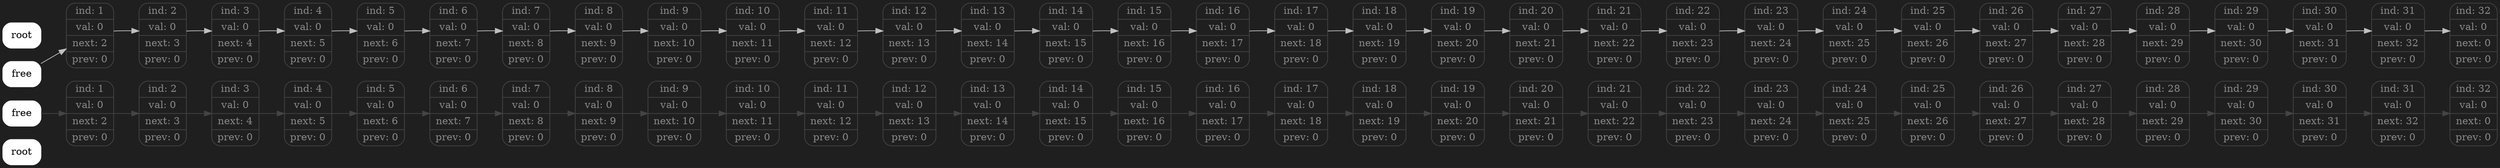 digraph G {
node [shape=Mrecord];
rankdir=LR;
bgcolor="grey12";
"0"[style="filled";color="#FFFFFF";fontcolor="#000000";label="root"];
"free"[style="filled";color="#FFFFFF";fontcolor="#000000";label="free"];
"free" -> "_1"[color="#444444"; fontcolor="green"];
"_1"[color="#444444";fontcolor="#888888";label="ind: 1 | val: 0 | next: 2 | prev: 0 "];
"_2"[color="#444444";fontcolor="#888888";label="ind: 2 | val: 0 | next: 3 | prev: 0 "];
"_3"[color="#444444";fontcolor="#888888";label="ind: 3 | val: 0 | next: 4 | prev: 0 "];
"_4"[color="#444444";fontcolor="#888888";label="ind: 4 | val: 0 | next: 5 | prev: 0 "];
"_5"[color="#444444";fontcolor="#888888";label="ind: 5 | val: 0 | next: 6 | prev: 0 "];
"_6"[color="#444444";fontcolor="#888888";label="ind: 6 | val: 0 | next: 7 | prev: 0 "];
"_7"[color="#444444";fontcolor="#888888";label="ind: 7 | val: 0 | next: 8 | prev: 0 "];
"_8"[color="#444444";fontcolor="#888888";label="ind: 8 | val: 0 | next: 9 | prev: 0 "];
"_9"[color="#444444";fontcolor="#888888";label="ind: 9 | val: 0 | next: 10 | prev: 0 "];
"_10"[color="#444444";fontcolor="#888888";label="ind: 10 | val: 0 | next: 11 | prev: 0 "];
"_11"[color="#444444";fontcolor="#888888";label="ind: 11 | val: 0 | next: 12 | prev: 0 "];
"_12"[color="#444444";fontcolor="#888888";label="ind: 12 | val: 0 | next: 13 | prev: 0 "];
"_13"[color="#444444";fontcolor="#888888";label="ind: 13 | val: 0 | next: 14 | prev: 0 "];
"_14"[color="#444444";fontcolor="#888888";label="ind: 14 | val: 0 | next: 15 | prev: 0 "];
"_15"[color="#444444";fontcolor="#888888";label="ind: 15 | val: 0 | next: 16 | prev: 0 "];
"_16"[color="#444444";fontcolor="#888888";label="ind: 16 | val: 0 | next: 17 | prev: 0 "];
"_17"[color="#444444";fontcolor="#888888";label="ind: 17 | val: 0 | next: 18 | prev: 0 "];
"_18"[color="#444444";fontcolor="#888888";label="ind: 18 | val: 0 | next: 19 | prev: 0 "];
"_19"[color="#444444";fontcolor="#888888";label="ind: 19 | val: 0 | next: 20 | prev: 0 "];
"_20"[color="#444444";fontcolor="#888888";label="ind: 20 | val: 0 | next: 21 | prev: 0 "];
"_21"[color="#444444";fontcolor="#888888";label="ind: 21 | val: 0 | next: 22 | prev: 0 "];
"_22"[color="#444444";fontcolor="#888888";label="ind: 22 | val: 0 | next: 23 | prev: 0 "];
"_23"[color="#444444";fontcolor="#888888";label="ind: 23 | val: 0 | next: 24 | prev: 0 "];
"_24"[color="#444444";fontcolor="#888888";label="ind: 24 | val: 0 | next: 25 | prev: 0 "];
"_25"[color="#444444";fontcolor="#888888";label="ind: 25 | val: 0 | next: 26 | prev: 0 "];
"_26"[color="#444444";fontcolor="#888888";label="ind: 26 | val: 0 | next: 27 | prev: 0 "];
"_27"[color="#444444";fontcolor="#888888";label="ind: 27 | val: 0 | next: 28 | prev: 0 "];
"_28"[color="#444444";fontcolor="#888888";label="ind: 28 | val: 0 | next: 29 | prev: 0 "];
"_29"[color="#444444";fontcolor="#888888";label="ind: 29 | val: 0 | next: 30 | prev: 0 "];
"_30"[color="#444444";fontcolor="#888888";label="ind: 30 | val: 0 | next: 31 | prev: 0 "];
"_31"[color="#444444";fontcolor="#888888";label="ind: 31 | val: 0 | next: 32 | prev: 0 "];
"_32"[color="#444444";fontcolor="#888888";label="ind: 32 | val: 0 | next: 0 | prev: 0 "];
"_1" -> "_2"[color="#444444"; fontcolor="green"];
"_2" -> "_3"[color="#444444"; fontcolor="green"];
"_3" -> "_4"[color="#444444"; fontcolor="green"];
"_4" -> "_5"[color="#444444"; fontcolor="green"];
"_5" -> "_6"[color="#444444"; fontcolor="green"];
"_6" -> "_7"[color="#444444"; fontcolor="green"];
"_7" -> "_8"[color="#444444"; fontcolor="green"];
"_8" -> "_9"[color="#444444"; fontcolor="green"];
"_9" -> "_10"[color="#444444"; fontcolor="green"];
"_10" -> "_11"[color="#444444"; fontcolor="green"];
"_11" -> "_12"[color="#444444"; fontcolor="green"];
"_12" -> "_13"[color="#444444"; fontcolor="green"];
"_13" -> "_14"[color="#444444"; fontcolor="green"];
"_14" -> "_15"[color="#444444"; fontcolor="green"];
"_15" -> "_16"[color="#444444"; fontcolor="green"];
"_16" -> "_17"[color="#444444"; fontcolor="green"];
"_17" -> "_18"[color="#444444"; fontcolor="green"];
"_18" -> "_19"[color="#444444"; fontcolor="green"];
"_19" -> "_20"[color="#444444"; fontcolor="green"];
"_20" -> "_21"[color="#444444"; fontcolor="green"];
"_21" -> "_22"[color="#444444"; fontcolor="green"];
"_22" -> "_23"[color="#444444"; fontcolor="green"];
"_23" -> "_24"[color="#444444"; fontcolor="green"];
"_24" -> "_25"[color="#444444"; fontcolor="green"];
"_25" -> "_26"[color="#444444"; fontcolor="green"];
"_26" -> "_27"[color="#444444"; fontcolor="green"];
"_27" -> "_28"[color="#444444"; fontcolor="green"];
"_28" -> "_29"[color="#444444"; fontcolor="green"];
"_29" -> "_30"[color="#444444"; fontcolor="green"];
"_30" -> "_31"[color="#444444"; fontcolor="green"];
"_31" -> "_32"[color="#444444"; fontcolor="green"];
"physical_0"[style=filled; color="#FFFFFF";fontcolor="#000000";label="root"];
"physical_free"[style=filled; color="#FFFFFF";fontcolor="#000000";label="free"];
"physical_free" -> "physical_1"[color=gray];
"physical_1"[color="#444444";fontcolor="#888888";label="ind: 1 | val: 0 | next: 2 | prev: 0"];
"physical_0" -> "physical_1"[color=invis; thickness=1000; weight="10000"];
"physical_2"[color="#444444";fontcolor="#888888";label="ind: 2 | val: 0 | next: 3 | prev: 0"];
"physical_1" -> "physical_2"[color=invis; thickness=1000; weight="10000"];
"physical_3"[color="#444444";fontcolor="#888888";label="ind: 3 | val: 0 | next: 4 | prev: 0"];
"physical_2" -> "physical_3"[color=invis; thickness=1000; weight="10000"];
"physical_4"[color="#444444";fontcolor="#888888";label="ind: 4 | val: 0 | next: 5 | prev: 0"];
"physical_3" -> "physical_4"[color=invis; thickness=1000; weight="10000"];
"physical_5"[color="#444444";fontcolor="#888888";label="ind: 5 | val: 0 | next: 6 | prev: 0"];
"physical_4" -> "physical_5"[color=invis; thickness=1000; weight="10000"];
"physical_6"[color="#444444";fontcolor="#888888";label="ind: 6 | val: 0 | next: 7 | prev: 0"];
"physical_5" -> "physical_6"[color=invis; thickness=1000; weight="10000"];
"physical_7"[color="#444444";fontcolor="#888888";label="ind: 7 | val: 0 | next: 8 | prev: 0"];
"physical_6" -> "physical_7"[color=invis; thickness=1000; weight="10000"];
"physical_8"[color="#444444";fontcolor="#888888";label="ind: 8 | val: 0 | next: 9 | prev: 0"];
"physical_7" -> "physical_8"[color=invis; thickness=1000; weight="10000"];
"physical_9"[color="#444444";fontcolor="#888888";label="ind: 9 | val: 0 | next: 10 | prev: 0"];
"physical_8" -> "physical_9"[color=invis; thickness=1000; weight="10000"];
"physical_10"[color="#444444";fontcolor="#888888";label="ind: 10 | val: 0 | next: 11 | prev: 0"];
"physical_9" -> "physical_10"[color=invis; thickness=1000; weight="10000"];
"physical_11"[color="#444444";fontcolor="#888888";label="ind: 11 | val: 0 | next: 12 | prev: 0"];
"physical_10" -> "physical_11"[color=invis; thickness=1000; weight="10000"];
"physical_12"[color="#444444";fontcolor="#888888";label="ind: 12 | val: 0 | next: 13 | prev: 0"];
"physical_11" -> "physical_12"[color=invis; thickness=1000; weight="10000"];
"physical_13"[color="#444444";fontcolor="#888888";label="ind: 13 | val: 0 | next: 14 | prev: 0"];
"physical_12" -> "physical_13"[color=invis; thickness=1000; weight="10000"];
"physical_14"[color="#444444";fontcolor="#888888";label="ind: 14 | val: 0 | next: 15 | prev: 0"];
"physical_13" -> "physical_14"[color=invis; thickness=1000; weight="10000"];
"physical_15"[color="#444444";fontcolor="#888888";label="ind: 15 | val: 0 | next: 16 | prev: 0"];
"physical_14" -> "physical_15"[color=invis; thickness=1000; weight="10000"];
"physical_16"[color="#444444";fontcolor="#888888";label="ind: 16 | val: 0 | next: 17 | prev: 0"];
"physical_15" -> "physical_16"[color=invis; thickness=1000; weight="10000"];
"physical_17"[color="#444444";fontcolor="#888888";label="ind: 17 | val: 0 | next: 18 | prev: 0"];
"physical_16" -> "physical_17"[color=invis; thickness=1000; weight="10000"];
"physical_18"[color="#444444";fontcolor="#888888";label="ind: 18 | val: 0 | next: 19 | prev: 0"];
"physical_17" -> "physical_18"[color=invis; thickness=1000; weight="10000"];
"physical_19"[color="#444444";fontcolor="#888888";label="ind: 19 | val: 0 | next: 20 | prev: 0"];
"physical_18" -> "physical_19"[color=invis; thickness=1000; weight="10000"];
"physical_20"[color="#444444";fontcolor="#888888";label="ind: 20 | val: 0 | next: 21 | prev: 0"];
"physical_19" -> "physical_20"[color=invis; thickness=1000; weight="10000"];
"physical_21"[color="#444444";fontcolor="#888888";label="ind: 21 | val: 0 | next: 22 | prev: 0"];
"physical_20" -> "physical_21"[color=invis; thickness=1000; weight="10000"];
"physical_22"[color="#444444";fontcolor="#888888";label="ind: 22 | val: 0 | next: 23 | prev: 0"];
"physical_21" -> "physical_22"[color=invis; thickness=1000; weight="10000"];
"physical_23"[color="#444444";fontcolor="#888888";label="ind: 23 | val: 0 | next: 24 | prev: 0"];
"physical_22" -> "physical_23"[color=invis; thickness=1000; weight="10000"];
"physical_24"[color="#444444";fontcolor="#888888";label="ind: 24 | val: 0 | next: 25 | prev: 0"];
"physical_23" -> "physical_24"[color=invis; thickness=1000; weight="10000"];
"physical_25"[color="#444444";fontcolor="#888888";label="ind: 25 | val: 0 | next: 26 | prev: 0"];
"physical_24" -> "physical_25"[color=invis; thickness=1000; weight="10000"];
"physical_26"[color="#444444";fontcolor="#888888";label="ind: 26 | val: 0 | next: 27 | prev: 0"];
"physical_25" -> "physical_26"[color=invis; thickness=1000; weight="10000"];
"physical_27"[color="#444444";fontcolor="#888888";label="ind: 27 | val: 0 | next: 28 | prev: 0"];
"physical_26" -> "physical_27"[color=invis; thickness=1000; weight="10000"];
"physical_28"[color="#444444";fontcolor="#888888";label="ind: 28 | val: 0 | next: 29 | prev: 0"];
"physical_27" -> "physical_28"[color=invis; thickness=1000; weight="10000"];
"physical_29"[color="#444444";fontcolor="#888888";label="ind: 29 | val: 0 | next: 30 | prev: 0"];
"physical_28" -> "physical_29"[color=invis; thickness=1000; weight="10000"];
"physical_30"[color="#444444";fontcolor="#888888";label="ind: 30 | val: 0 | next: 31 | prev: 0"];
"physical_29" -> "physical_30"[color=invis; thickness=1000; weight="10000"];
"physical_31"[color="#444444";fontcolor="#888888";label="ind: 31 | val: 0 | next: 32 | prev: 0"];
"physical_30" -> "physical_31"[color=invis; thickness=1000; weight="10000"];
"physical_32"[color="#444444";fontcolor="#888888";label="ind: 32 | val: 0 | next: 0 | prev: 0"];
"physical_31" -> "physical_32"[color=invis; thickness=1000; weight="10000"];
"physical_1" -> "physical_2"[color=gray];
"physical_2" -> "physical_3"[color=gray];
"physical_3" -> "physical_4"[color=gray];
"physical_4" -> "physical_5"[color=gray];
"physical_5" -> "physical_6"[color=gray];
"physical_6" -> "physical_7"[color=gray];
"physical_7" -> "physical_8"[color=gray];
"physical_8" -> "physical_9"[color=gray];
"physical_9" -> "physical_10"[color=gray];
"physical_10" -> "physical_11"[color=gray];
"physical_11" -> "physical_12"[color=gray];
"physical_12" -> "physical_13"[color=gray];
"physical_13" -> "physical_14"[color=gray];
"physical_14" -> "physical_15"[color=gray];
"physical_15" -> "physical_16"[color=gray];
"physical_16" -> "physical_17"[color=gray];
"physical_17" -> "physical_18"[color=gray];
"physical_18" -> "physical_19"[color=gray];
"physical_19" -> "physical_20"[color=gray];
"physical_20" -> "physical_21"[color=gray];
"physical_21" -> "physical_22"[color=gray];
"physical_22" -> "physical_23"[color=gray];
"physical_23" -> "physical_24"[color=gray];
"physical_24" -> "physical_25"[color=gray];
"physical_25" -> "physical_26"[color=gray];
"physical_26" -> "physical_27"[color=gray];
"physical_27" -> "physical_28"[color=gray];
"physical_28" -> "physical_29"[color=gray];
"physical_29" -> "physical_30"[color=gray];
"physical_30" -> "physical_31"[color=gray];
"physical_31" -> "physical_32"[color=gray];
}
